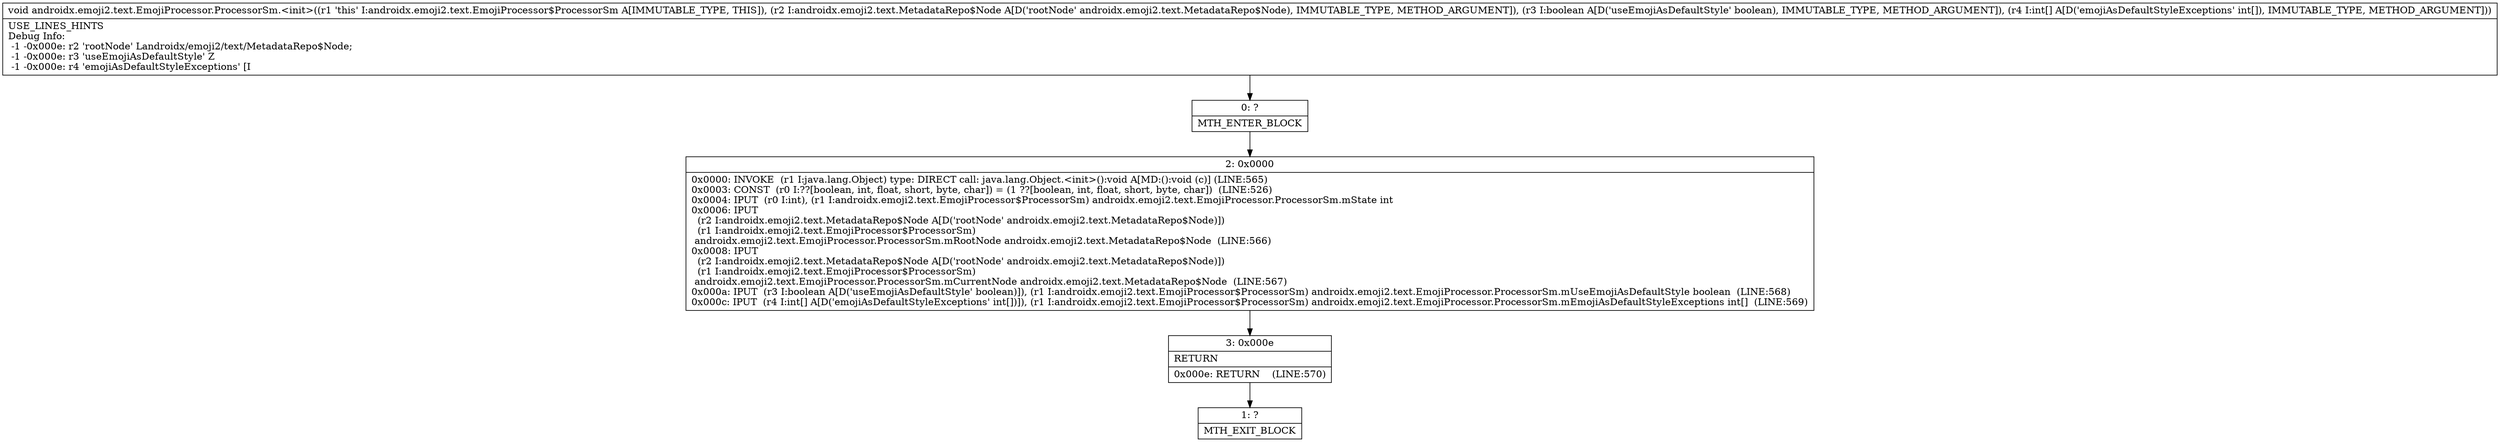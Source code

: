 digraph "CFG forandroidx.emoji2.text.EmojiProcessor.ProcessorSm.\<init\>(Landroidx\/emoji2\/text\/MetadataRepo$Node;Z[I)V" {
Node_0 [shape=record,label="{0\:\ ?|MTH_ENTER_BLOCK\l}"];
Node_2 [shape=record,label="{2\:\ 0x0000|0x0000: INVOKE  (r1 I:java.lang.Object) type: DIRECT call: java.lang.Object.\<init\>():void A[MD:():void (c)] (LINE:565)\l0x0003: CONST  (r0 I:??[boolean, int, float, short, byte, char]) = (1 ??[boolean, int, float, short, byte, char])  (LINE:526)\l0x0004: IPUT  (r0 I:int), (r1 I:androidx.emoji2.text.EmojiProcessor$ProcessorSm) androidx.emoji2.text.EmojiProcessor.ProcessorSm.mState int \l0x0006: IPUT  \l  (r2 I:androidx.emoji2.text.MetadataRepo$Node A[D('rootNode' androidx.emoji2.text.MetadataRepo$Node)])\l  (r1 I:androidx.emoji2.text.EmojiProcessor$ProcessorSm)\l androidx.emoji2.text.EmojiProcessor.ProcessorSm.mRootNode androidx.emoji2.text.MetadataRepo$Node  (LINE:566)\l0x0008: IPUT  \l  (r2 I:androidx.emoji2.text.MetadataRepo$Node A[D('rootNode' androidx.emoji2.text.MetadataRepo$Node)])\l  (r1 I:androidx.emoji2.text.EmojiProcessor$ProcessorSm)\l androidx.emoji2.text.EmojiProcessor.ProcessorSm.mCurrentNode androidx.emoji2.text.MetadataRepo$Node  (LINE:567)\l0x000a: IPUT  (r3 I:boolean A[D('useEmojiAsDefaultStyle' boolean)]), (r1 I:androidx.emoji2.text.EmojiProcessor$ProcessorSm) androidx.emoji2.text.EmojiProcessor.ProcessorSm.mUseEmojiAsDefaultStyle boolean  (LINE:568)\l0x000c: IPUT  (r4 I:int[] A[D('emojiAsDefaultStyleExceptions' int[])]), (r1 I:androidx.emoji2.text.EmojiProcessor$ProcessorSm) androidx.emoji2.text.EmojiProcessor.ProcessorSm.mEmojiAsDefaultStyleExceptions int[]  (LINE:569)\l}"];
Node_3 [shape=record,label="{3\:\ 0x000e|RETURN\l|0x000e: RETURN    (LINE:570)\l}"];
Node_1 [shape=record,label="{1\:\ ?|MTH_EXIT_BLOCK\l}"];
MethodNode[shape=record,label="{void androidx.emoji2.text.EmojiProcessor.ProcessorSm.\<init\>((r1 'this' I:androidx.emoji2.text.EmojiProcessor$ProcessorSm A[IMMUTABLE_TYPE, THIS]), (r2 I:androidx.emoji2.text.MetadataRepo$Node A[D('rootNode' androidx.emoji2.text.MetadataRepo$Node), IMMUTABLE_TYPE, METHOD_ARGUMENT]), (r3 I:boolean A[D('useEmojiAsDefaultStyle' boolean), IMMUTABLE_TYPE, METHOD_ARGUMENT]), (r4 I:int[] A[D('emojiAsDefaultStyleExceptions' int[]), IMMUTABLE_TYPE, METHOD_ARGUMENT]))  | USE_LINES_HINTS\lDebug Info:\l  \-1 \-0x000e: r2 'rootNode' Landroidx\/emoji2\/text\/MetadataRepo$Node;\l  \-1 \-0x000e: r3 'useEmojiAsDefaultStyle' Z\l  \-1 \-0x000e: r4 'emojiAsDefaultStyleExceptions' [I\l}"];
MethodNode -> Node_0;Node_0 -> Node_2;
Node_2 -> Node_3;
Node_3 -> Node_1;
}


